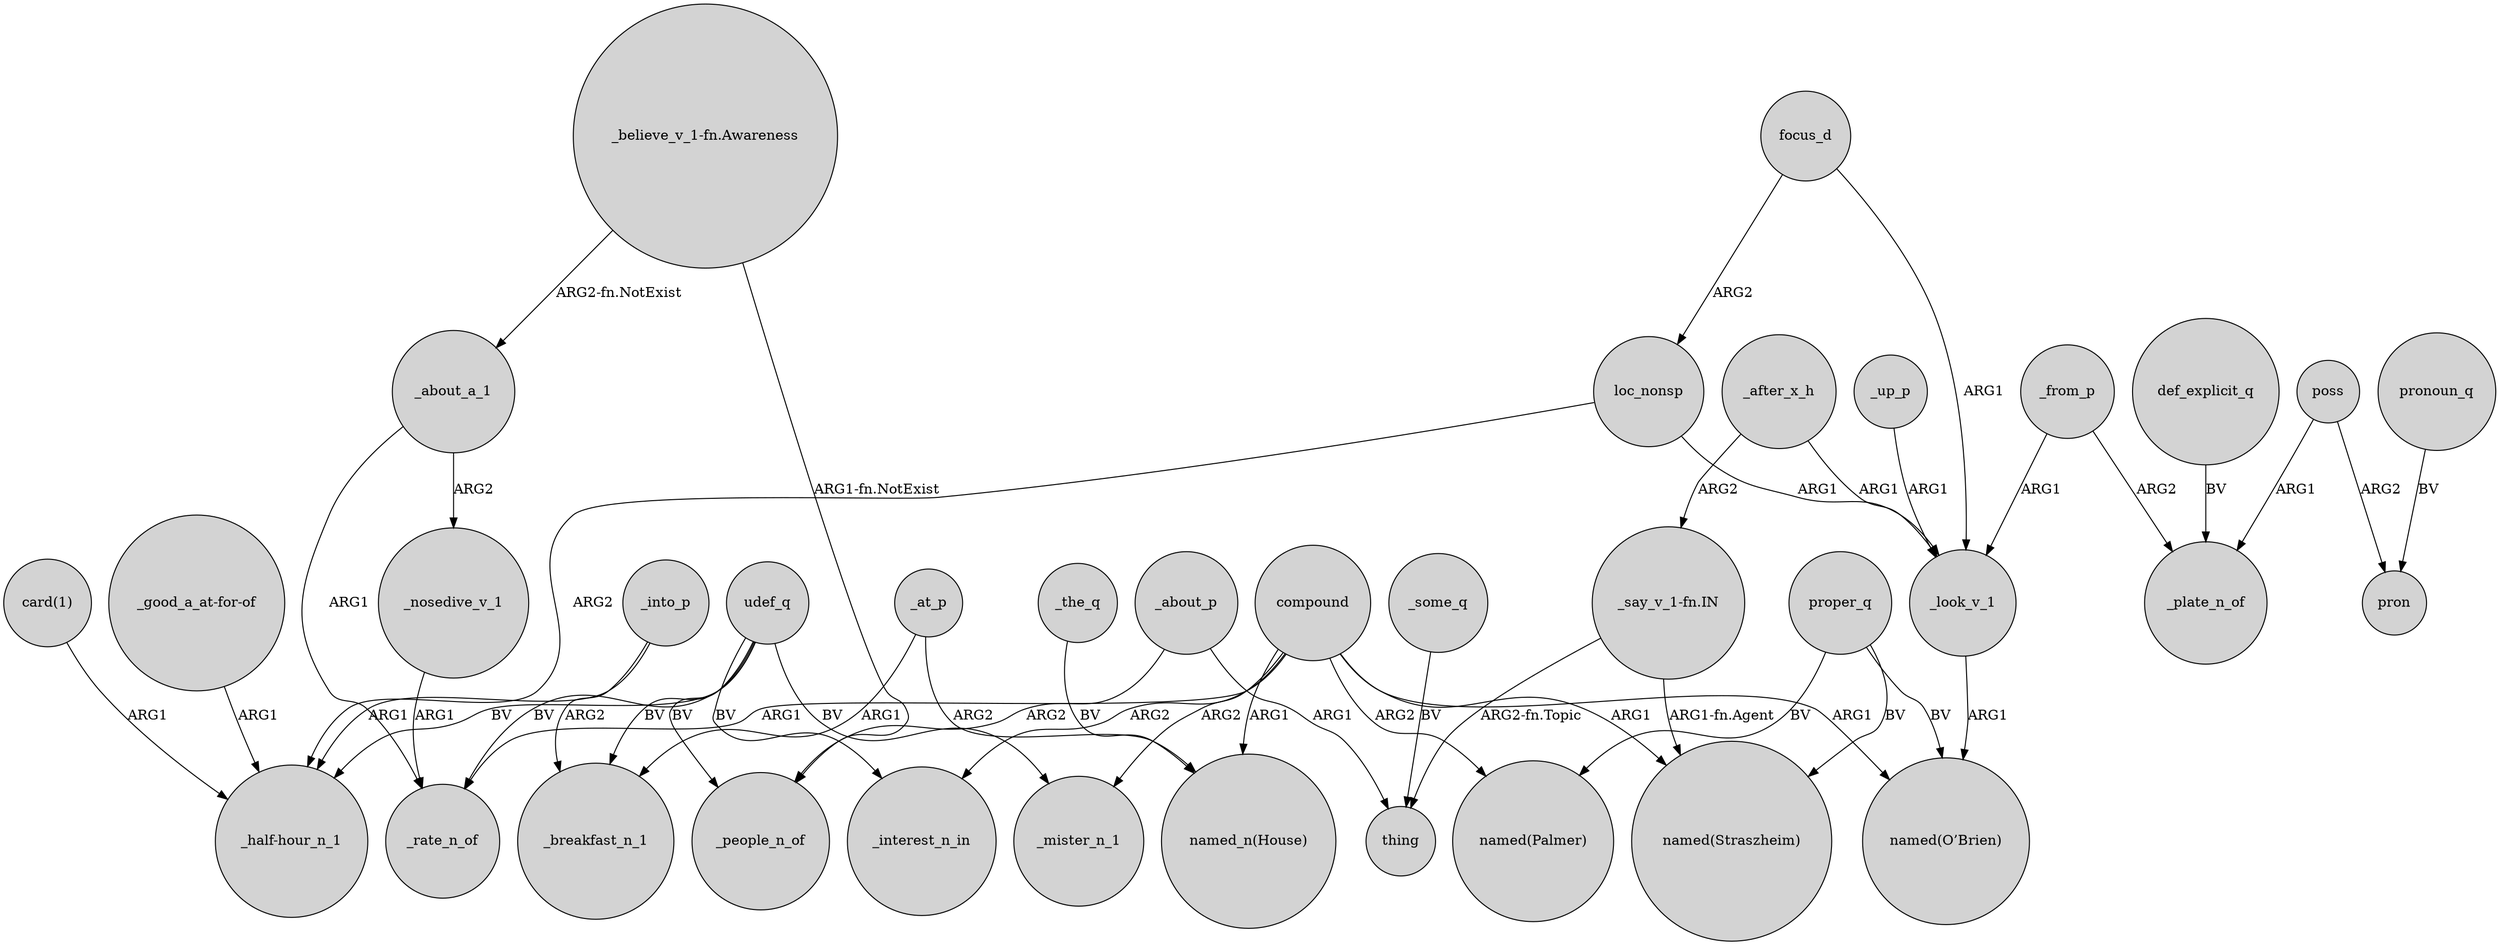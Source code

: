digraph {
	node [shape=circle style=filled]
	focus_d -> loc_nonsp [label=ARG2]
	def_explicit_q -> _plate_n_of [label=BV]
	poss -> _plate_n_of [label=ARG1]
	_about_p -> _people_n_of [label=ARG2]
	"_say_v_1-fn.IN" -> thing [label="ARG2-fn.Topic"]
	poss -> pron [label=ARG2]
	udef_q -> "_half-hour_n_1" [label=BV]
	_some_q -> thing [label=BV]
	focus_d -> _look_v_1 [label=ARG1]
	_after_x_h -> _look_v_1 [label=ARG1]
	compound -> _mister_n_1 [label=ARG2]
	"card(1)" -> "_half-hour_n_1" [label=ARG1]
	_from_p -> _look_v_1 [label=ARG1]
	_from_p -> _plate_n_of [label=ARG2]
	"_believe_v_1-fn.Awareness" -> _people_n_of [label="ARG1-fn.NotExist"]
	udef_q -> _mister_n_1 [label=BV]
	compound -> _rate_n_of [label=ARG1]
	_up_p -> _look_v_1 [label=ARG1]
	compound -> "named(Palmer)" [label=ARG2]
	udef_q -> _rate_n_of [label=BV]
	"_good_a_at-for-of" -> "_half-hour_n_1" [label=ARG1]
	udef_q -> _interest_n_in [label=BV]
	compound -> "named_n(House)" [label=ARG1]
	_at_p -> _breakfast_n_1 [label=ARG1]
	_the_q -> "named_n(House)" [label=BV]
	proper_q -> "named(Palmer)" [label=BV]
	compound -> _interest_n_in [label=ARG2]
	_at_p -> "named_n(House)" [label=ARG2]
	proper_q -> "named(O’Brien)" [label=BV]
	_nosedive_v_1 -> _rate_n_of [label=ARG1]
	pronoun_q -> pron [label=BV]
	_into_p -> "_half-hour_n_1" [label=ARG1]
	udef_q -> _people_n_of [label=BV]
	_into_p -> _breakfast_n_1 [label=ARG2]
	_after_x_h -> "_say_v_1-fn.IN" [label=ARG2]
	_about_a_1 -> _nosedive_v_1 [label=ARG2]
	"_believe_v_1-fn.Awareness" -> _about_a_1 [label="ARG2-fn.NotExist"]
	udef_q -> _breakfast_n_1 [label=BV]
	proper_q -> "named(Straszheim)" [label=BV]
	_look_v_1 -> "named(O’Brien)" [label=ARG1]
	_about_a_1 -> _rate_n_of [label=ARG1]
	loc_nonsp -> "_half-hour_n_1" [label=ARG2]
	"_say_v_1-fn.IN" -> "named(Straszheim)" [label="ARG1-fn.Agent"]
	loc_nonsp -> _look_v_1 [label=ARG1]
	compound -> "named(Straszheim)" [label=ARG1]
	_about_p -> thing [label=ARG1]
	compound -> "named(O’Brien)" [label=ARG1]
}
